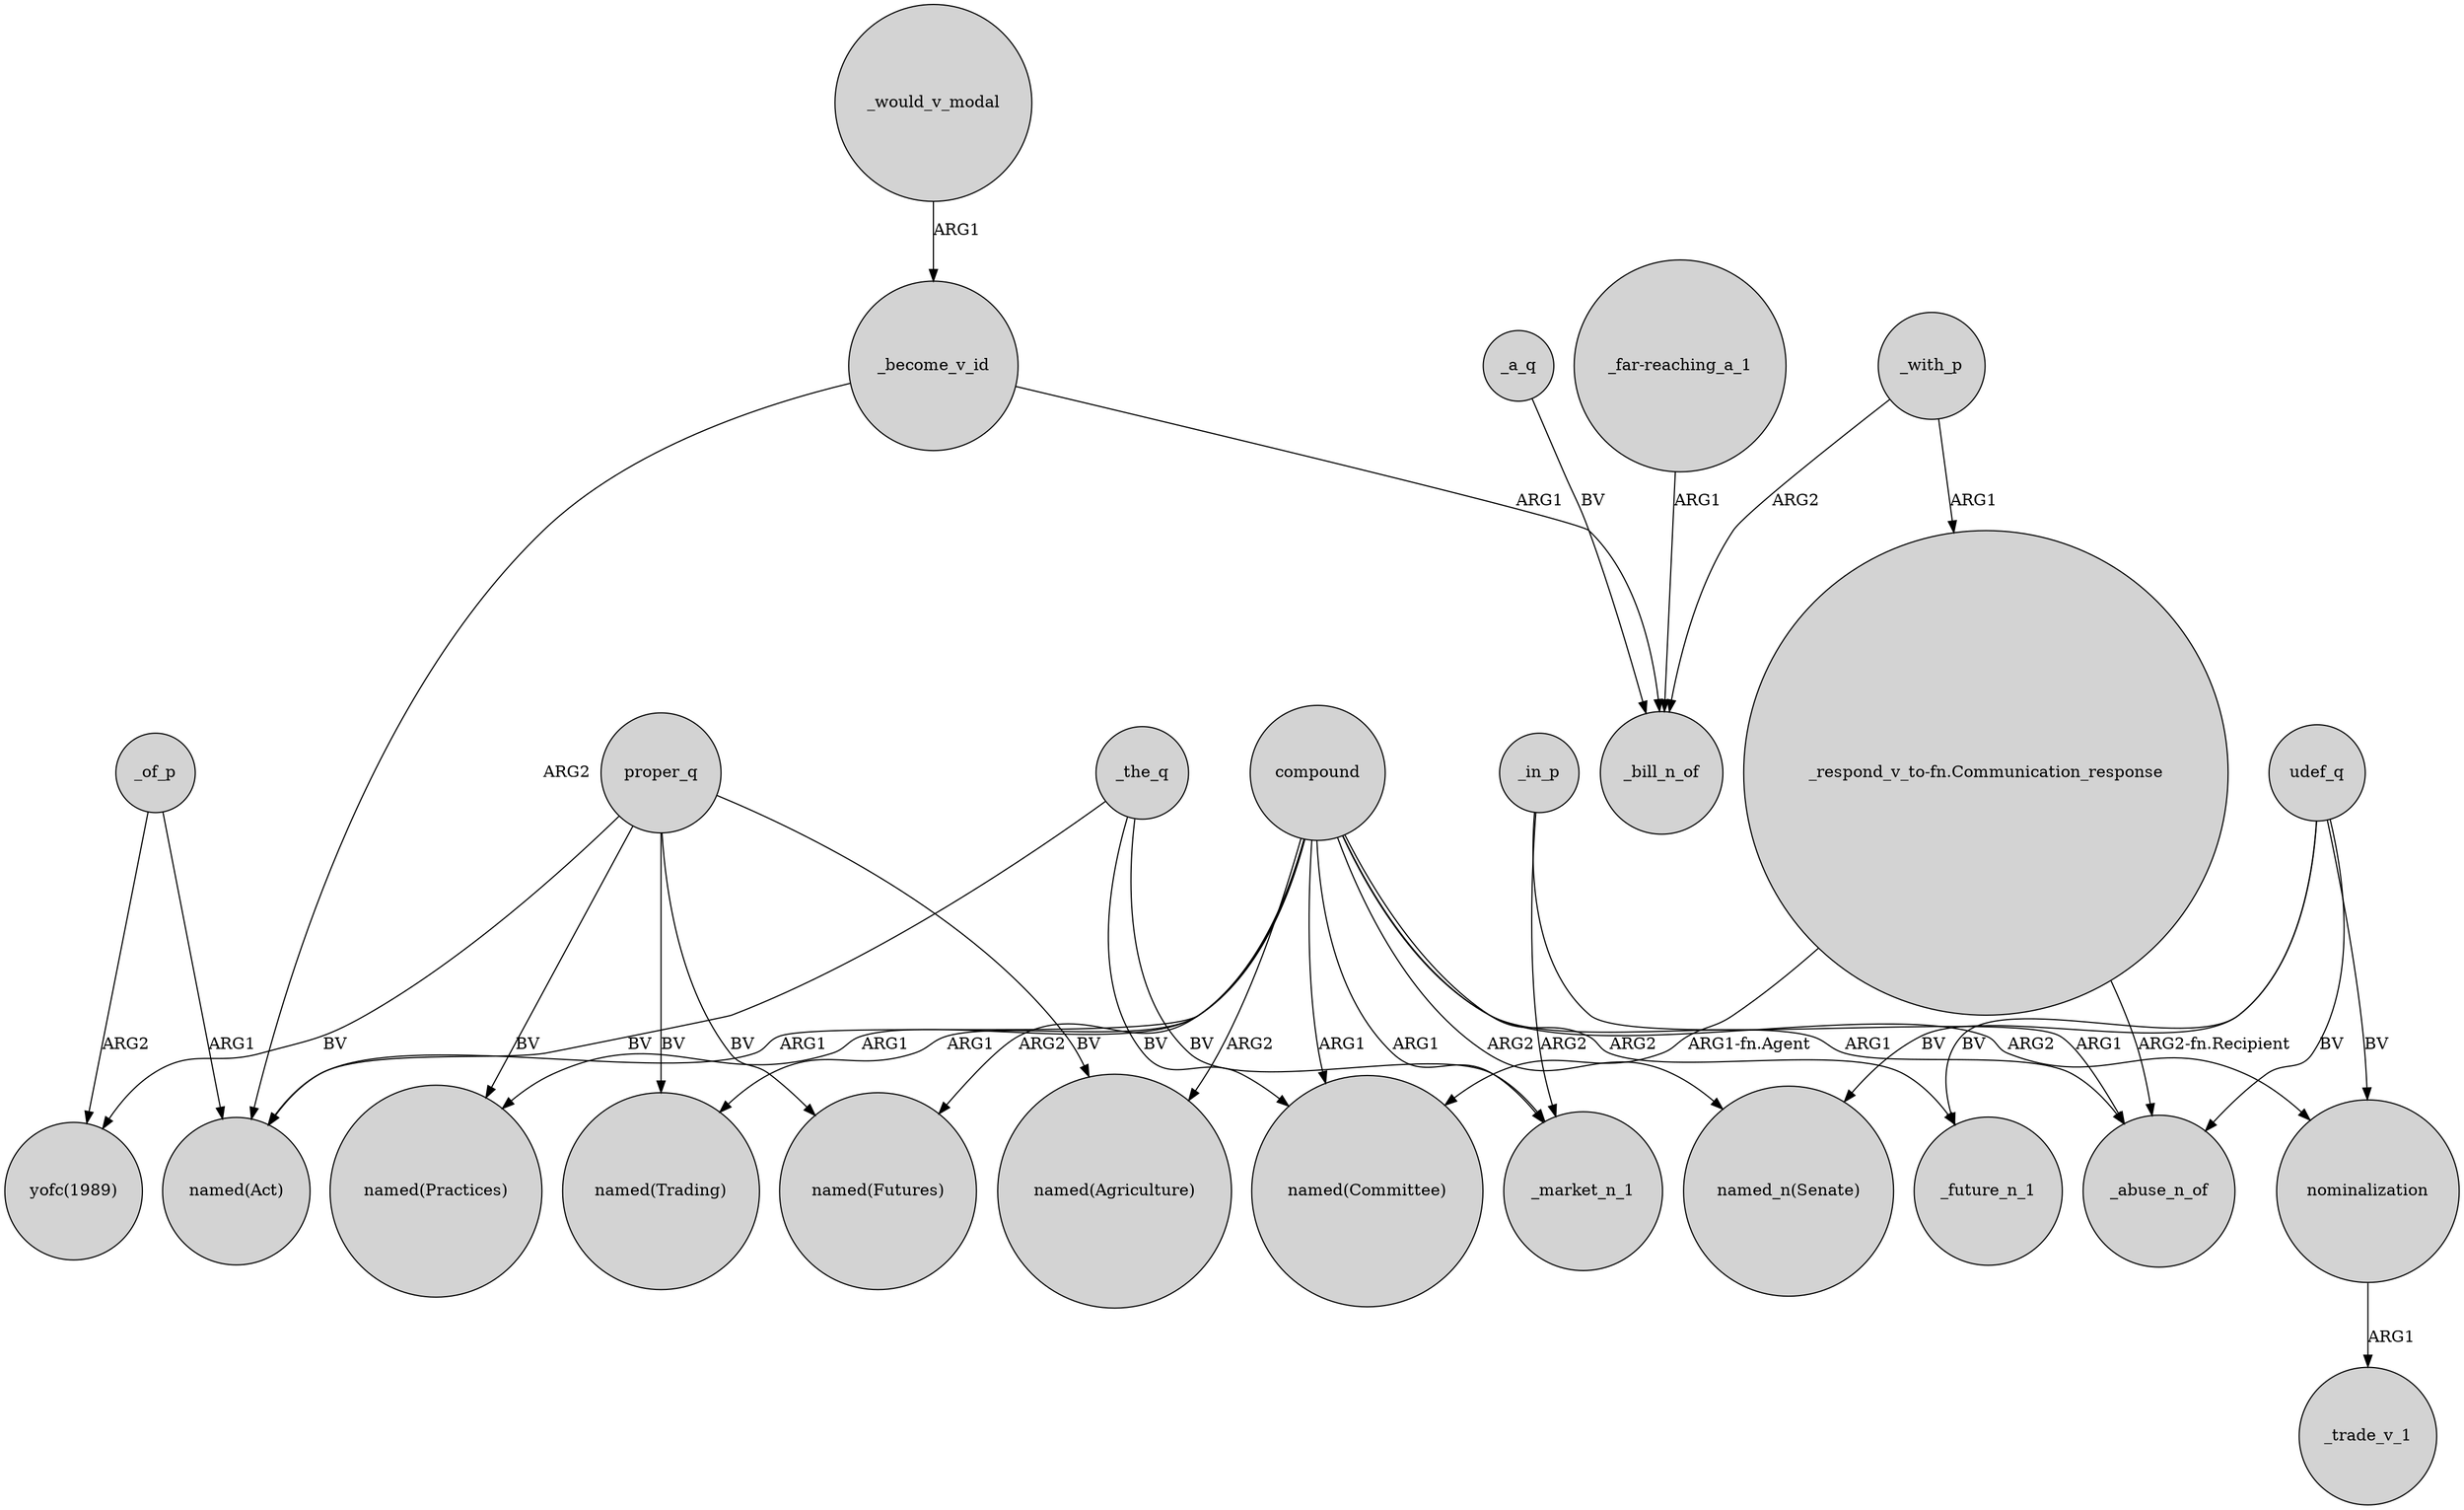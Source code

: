 digraph {
	node [shape=circle style=filled]
	_with_p -> _bill_n_of [label=ARG2]
	compound -> "named(Agriculture)" [label=ARG2]
	_would_v_modal -> _become_v_id [label=ARG1]
	_the_q -> "named(Act)" [label=BV]
	proper_q -> "named(Futures)" [label=BV]
	_a_q -> _bill_n_of [label=BV]
	compound -> "named(Futures)" [label=ARG2]
	"_respond_v_to-fn.Communication_response" -> _abuse_n_of [label="ARG2-fn.Recipient"]
	compound -> "named(Trading)" [label=ARG1]
	compound -> nominalization [label=ARG2]
	nominalization -> _trade_v_1 [label=ARG1]
	_of_p -> "named(Act)" [label=ARG1]
	compound -> _future_n_1 [label=ARG2]
	compound -> "named(Practices)" [label=ARG1]
	_in_p -> _abuse_n_of [label=ARG1]
	proper_q -> "yofc(1989)" [label=BV]
	"_far-reaching_a_1" -> _bill_n_of [label=ARG1]
	proper_q -> "named(Practices)" [label=BV]
	_with_p -> "_respond_v_to-fn.Communication_response" [label=ARG1]
	compound -> "named_n(Senate)" [label=ARG2]
	proper_q -> "named(Trading)" [label=BV]
	proper_q -> "named(Agriculture)" [label=BV]
	udef_q -> _future_n_1 [label=BV]
	udef_q -> nominalization [label=BV]
	"_respond_v_to-fn.Communication_response" -> "named(Committee)" [label="ARG1-fn.Agent"]
	compound -> "named(Committee)" [label=ARG1]
	udef_q -> "named_n(Senate)" [label=BV]
	_become_v_id -> _bill_n_of [label=ARG1]
	udef_q -> _abuse_n_of [label=BV]
	_in_p -> _market_n_1 [label=ARG2]
	compound -> "named(Act)" [label=ARG1]
	compound -> _market_n_1 [label=ARG1]
	_the_q -> "named(Committee)" [label=BV]
	compound -> _abuse_n_of [label=ARG1]
	_the_q -> _market_n_1 [label=BV]
	_of_p -> "yofc(1989)" [label=ARG2]
	_become_v_id -> "named(Act)" [label=ARG2]
}
